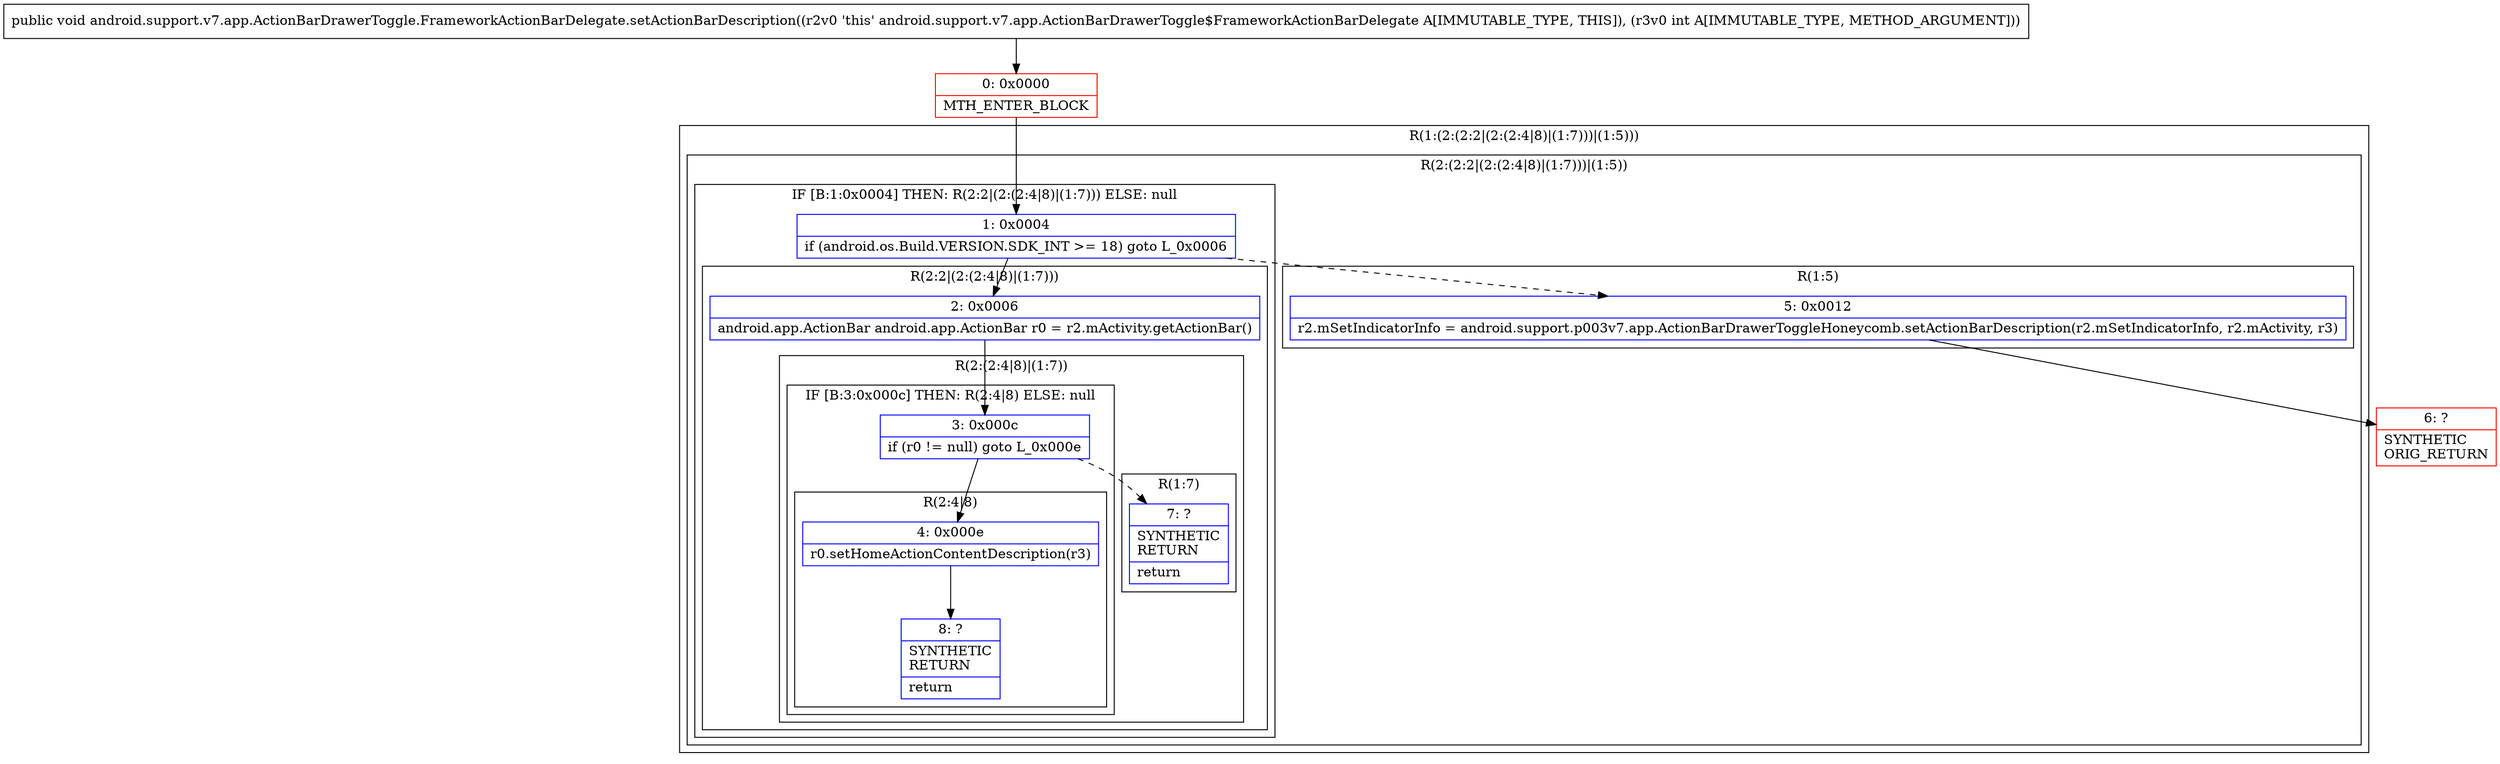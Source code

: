 digraph "CFG forandroid.support.v7.app.ActionBarDrawerToggle.FrameworkActionBarDelegate.setActionBarDescription(I)V" {
subgraph cluster_Region_1541140281 {
label = "R(1:(2:(2:2|(2:(2:4|8)|(1:7)))|(1:5)))";
node [shape=record,color=blue];
subgraph cluster_Region_253442420 {
label = "R(2:(2:2|(2:(2:4|8)|(1:7)))|(1:5))";
node [shape=record,color=blue];
subgraph cluster_IfRegion_326023926 {
label = "IF [B:1:0x0004] THEN: R(2:2|(2:(2:4|8)|(1:7))) ELSE: null";
node [shape=record,color=blue];
Node_1 [shape=record,label="{1\:\ 0x0004|if (android.os.Build.VERSION.SDK_INT \>= 18) goto L_0x0006\l}"];
subgraph cluster_Region_2127387601 {
label = "R(2:2|(2:(2:4|8)|(1:7)))";
node [shape=record,color=blue];
Node_2 [shape=record,label="{2\:\ 0x0006|android.app.ActionBar android.app.ActionBar r0 = r2.mActivity.getActionBar()\l}"];
subgraph cluster_Region_223998034 {
label = "R(2:(2:4|8)|(1:7))";
node [shape=record,color=blue];
subgraph cluster_IfRegion_975045845 {
label = "IF [B:3:0x000c] THEN: R(2:4|8) ELSE: null";
node [shape=record,color=blue];
Node_3 [shape=record,label="{3\:\ 0x000c|if (r0 != null) goto L_0x000e\l}"];
subgraph cluster_Region_1043041703 {
label = "R(2:4|8)";
node [shape=record,color=blue];
Node_4 [shape=record,label="{4\:\ 0x000e|r0.setHomeActionContentDescription(r3)\l}"];
Node_8 [shape=record,label="{8\:\ ?|SYNTHETIC\lRETURN\l|return\l}"];
}
}
subgraph cluster_Region_167736551 {
label = "R(1:7)";
node [shape=record,color=blue];
Node_7 [shape=record,label="{7\:\ ?|SYNTHETIC\lRETURN\l|return\l}"];
}
}
}
}
subgraph cluster_Region_1610169397 {
label = "R(1:5)";
node [shape=record,color=blue];
Node_5 [shape=record,label="{5\:\ 0x0012|r2.mSetIndicatorInfo = android.support.p003v7.app.ActionBarDrawerToggleHoneycomb.setActionBarDescription(r2.mSetIndicatorInfo, r2.mActivity, r3)\l}"];
}
}
}
Node_0 [shape=record,color=red,label="{0\:\ 0x0000|MTH_ENTER_BLOCK\l}"];
Node_6 [shape=record,color=red,label="{6\:\ ?|SYNTHETIC\lORIG_RETURN\l}"];
MethodNode[shape=record,label="{public void android.support.v7.app.ActionBarDrawerToggle.FrameworkActionBarDelegate.setActionBarDescription((r2v0 'this' android.support.v7.app.ActionBarDrawerToggle$FrameworkActionBarDelegate A[IMMUTABLE_TYPE, THIS]), (r3v0 int A[IMMUTABLE_TYPE, METHOD_ARGUMENT])) }"];
MethodNode -> Node_0;
Node_1 -> Node_2;
Node_1 -> Node_5[style=dashed];
Node_2 -> Node_3;
Node_3 -> Node_4;
Node_3 -> Node_7[style=dashed];
Node_4 -> Node_8;
Node_5 -> Node_6;
Node_0 -> Node_1;
}

